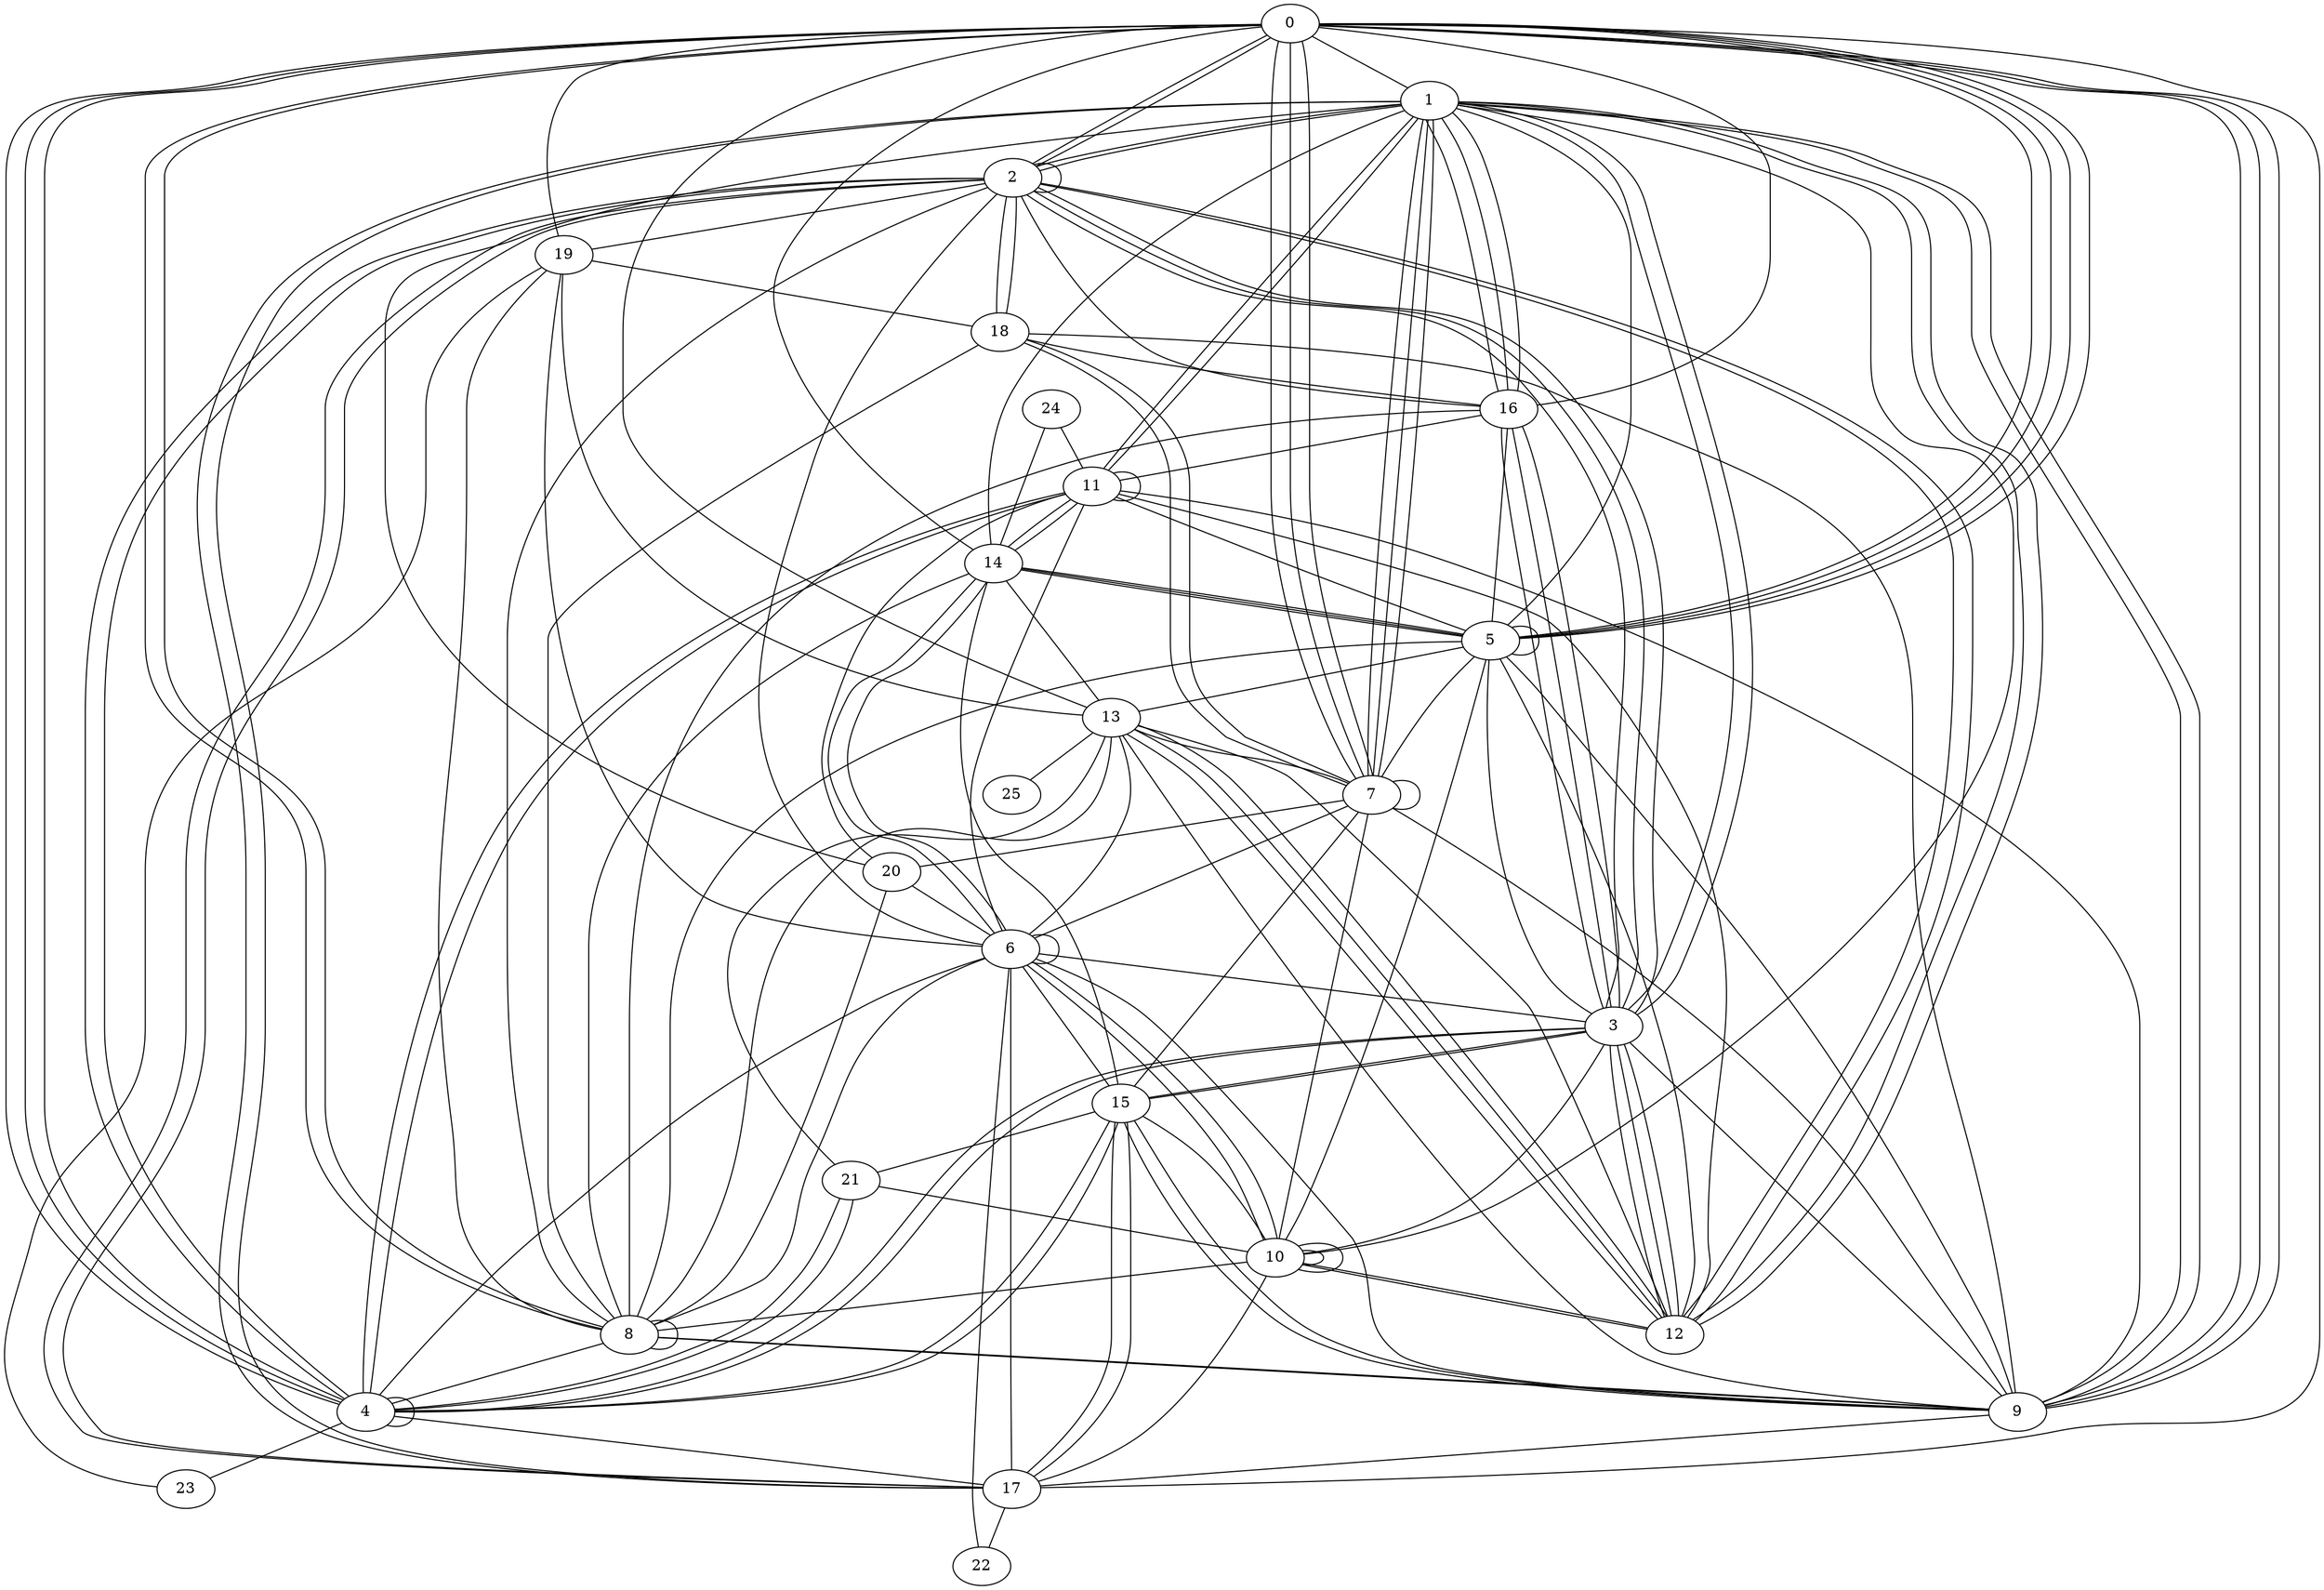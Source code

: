 graph G {
0;
1;
2;
3;
4;
5;
6;
7;
8;
9;
10;
11;
12;
13;
14;
15;
16;
17;
18;
19;
20;
21;
22;
23;
24;
25;
17--10 ;
4--21 ;
5--0 ;
4--17 ;
5--3 ;
8--2 ;
7--18 ;
2--12 ;
3--4 ;
0--8 ;
13--7 ;
4--11 ;
15--14 ;
2--19 ;
7--20 ;
11--11 ;
11--1 ;
8--13 ;
13--12 ;
24--11 ;
2--2 ;
6--19 ;
8--0 ;
19--0 ;
4--0 ;
4--2 ;
3--10 ;
2--3 ;
2--1 ;
14--5 ;
8--5 ;
13--19 ;
1--7 ;
10--15 ;
6--15 ;
8--8 ;
6--9 ;
14--6 ;
3--12 ;
12--3 ;
9--18 ;
3--9 ;
9--15 ;
1--7 ;
15--3 ;
18--8 ;
11--6 ;
12--5 ;
13--14 ;
10--10 ;
3--12 ;
4--4 ;
10--12 ;
0--2 ;
2--0 ;
6--6 ;
15--17 ;
5--5 ;
7--7 ;
4--11 ;
2--3 ;
0--1 ;
0--7 ;
18--2 ;
0--16 ;
6--4 ;
19--23 ;
5--0 ;
0--14 ;
21--10 ;
8--6 ;
7--1 ;
8--19 ;
7--5 ;
15--21 ;
18--7 ;
0--13 ;
11--5 ;
17--22 ;
1--14 ;
4--15 ;
5--13 ;
6--10 ;
18--16 ;
3--15 ;
15--4 ;
2--4 ;
6--22 ;
20--11 ;
16--2 ;
10--8 ;
0--7 ;
14--11 ;
11--1 ;
8--9 ;
16--11 ;
5--0 ;
2--6 ;
4--3 ;
9--17 ;
6--10 ;
12--13 ;
2--12 ;
0--9 ;
21--13 ;
16--8 ;
1--10 ;
3--16 ;
7--9 ;
0--7 ;
11--14 ;
15--7 ;
6--14 ;
4--0 ;
5--10 ;
3--2 ;
5--0 ;
17--2 ;
1--17 ;
12--1 ;
1--20 ;
8--9 ;
11--9 ;
3--16 ;
1--2 ;
3--16 ;
13--12 ;
6--13 ;
6--7 ;
13--25 ;
12--11 ;
19--18 ;
1--16 ;
17--15 ;
9--15 ;
16--1 ;
1--9 ;
6--3 ;
10--10 ;
7--10 ;
4--21 ;
17--6 ;
17--1 ;
5--14 ;
1--3 ;
12--10 ;
20--8 ;
5--16 ;
16--1 ;
24--14 ;
0--17 ;
5--1 ;
1--9 ;
9--0 ;
12--1 ;
13--9 ;
8--4 ;
9--0 ;
12--13 ;
14--8 ;
2--17 ;
2--18 ;
0--4 ;
4--23 ;
14--5 ;
20--6 ;
1--3 ;
9--5 ;
}
